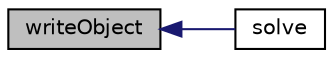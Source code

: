 digraph "writeObject"
{
  bgcolor="transparent";
  edge [fontname="Helvetica",fontsize="10",labelfontname="Helvetica",labelfontsize="10"];
  node [fontname="Helvetica",fontsize="10",shape=record];
  rankdir="LR";
  Node901 [label="writeObject",height=0.2,width=0.4,color="black", fillcolor="grey75", style="filled", fontcolor="black"];
  Node901 -> Node902 [dir="back",color="midnightblue",fontsize="10",style="solid",fontname="Helvetica"];
  Node902 [label="solve",height=0.2,width=0.4,color="black",URL="$a30489.html#af7d39f0eac0af0ed5785935ac72a1e7d",tooltip="Solve for motion. "];
}
